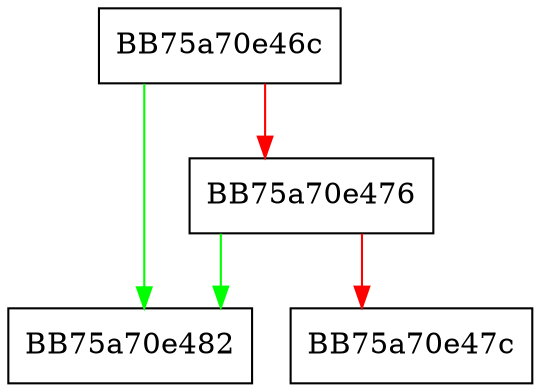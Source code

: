 digraph BIT_endOfDStream {
  node [shape="box"];
  graph [splines=ortho];
  BB75a70e46c -> BB75a70e482 [color="green"];
  BB75a70e46c -> BB75a70e476 [color="red"];
  BB75a70e476 -> BB75a70e482 [color="green"];
  BB75a70e476 -> BB75a70e47c [color="red"];
}